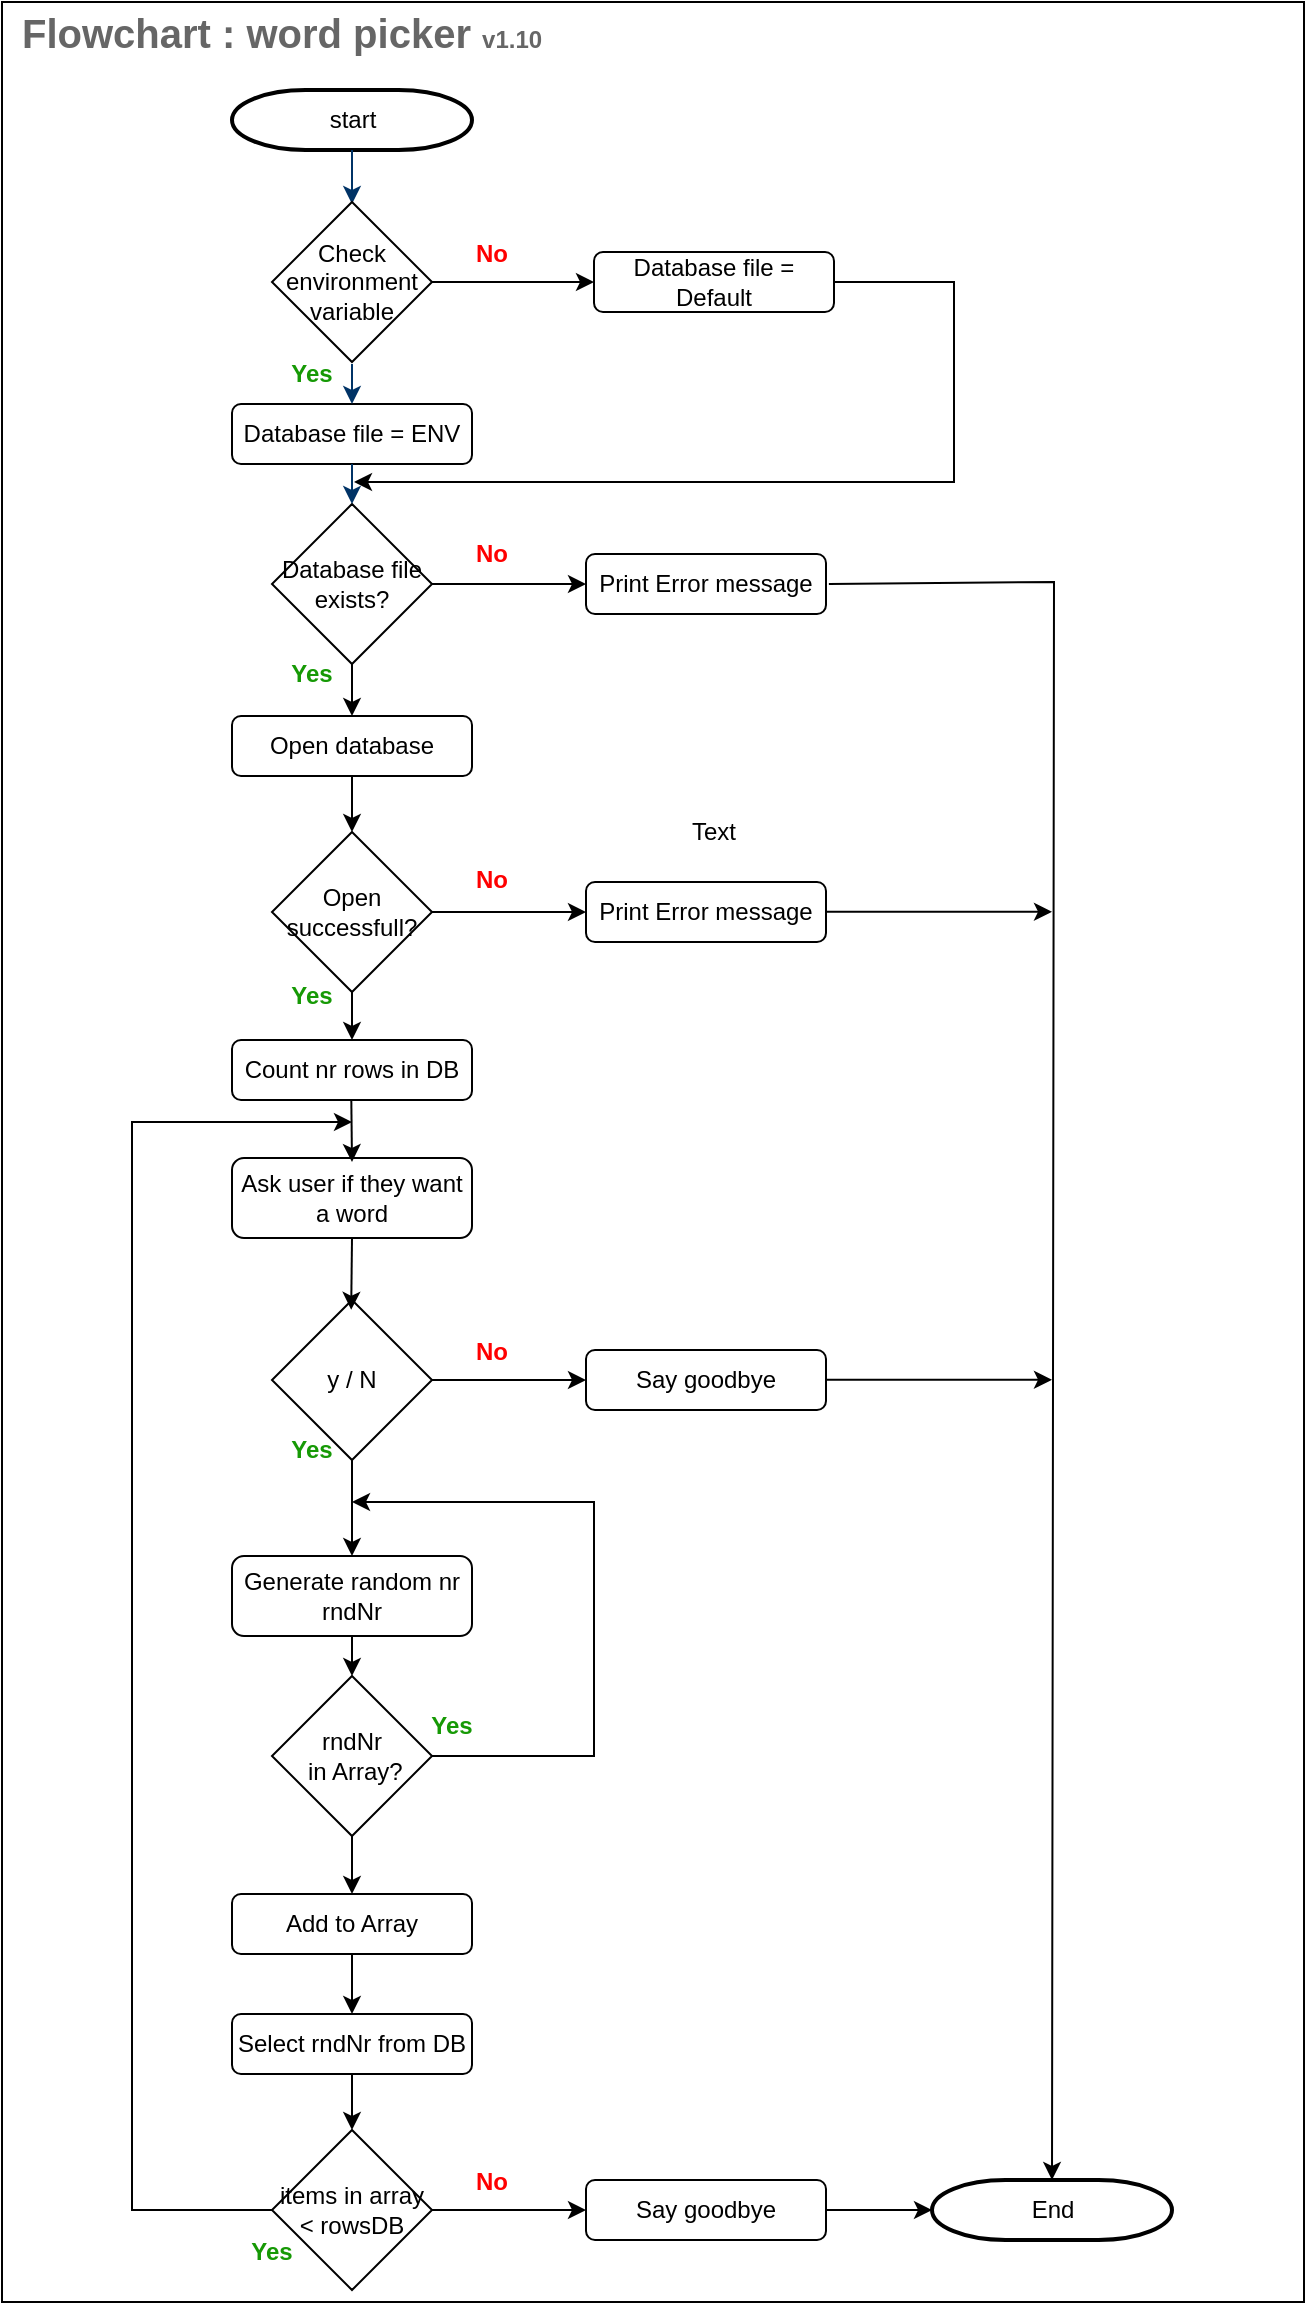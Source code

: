 <mxfile version="22.1.2" type="device">
  <diagram id="6a731a19-8d31-9384-78a2-239565b7b9f0" name="Page-1">
    <mxGraphModel dx="1182" dy="690" grid="1" gridSize="10" guides="1" tooltips="1" connect="1" arrows="1" fold="1" page="1" pageScale="1" pageWidth="827" pageHeight="1169" background="none" math="0" shadow="0">
      <root>
        <mxCell id="0" />
        <mxCell id="1" parent="0" />
        <mxCell id="4j2DN5LJYeAY7rgg3D23-122" value="" style="rounded=0;whiteSpace=wrap;html=1;" parent="1" vertex="1">
          <mxGeometry x="104" y="10" width="651" height="1150" as="geometry" />
        </mxCell>
        <mxCell id="2" value="start" style="shape=mxgraph.flowchart.terminator;strokeWidth=2;gradientColor=none;gradientDirection=north;fontStyle=0;html=1;" parent="1" vertex="1">
          <mxGeometry x="219" y="54" width="120" height="30" as="geometry" />
        </mxCell>
        <mxCell id="7" style="fontStyle=1;strokeColor=#003366;strokeWidth=1;html=1;" parent="1" source="2" edge="1">
          <mxGeometry relative="1" as="geometry">
            <mxPoint x="279" y="111" as="targetPoint" />
          </mxGeometry>
        </mxCell>
        <mxCell id="4j2DN5LJYeAY7rgg3D23-55" value="Check environment variable" style="rhombus;whiteSpace=wrap;html=1;" parent="1" vertex="1">
          <mxGeometry x="239" y="110" width="80" height="80" as="geometry" />
        </mxCell>
        <mxCell id="4j2DN5LJYeAY7rgg3D23-58" value="Database file exists?" style="rhombus;whiteSpace=wrap;html=1;" parent="1" vertex="1">
          <mxGeometry x="239" y="261" width="80" height="80" as="geometry" />
        </mxCell>
        <mxCell id="4j2DN5LJYeAY7rgg3D23-62" value="Open successfull?" style="rhombus;whiteSpace=wrap;html=1;" parent="1" vertex="1">
          <mxGeometry x="239" y="425" width="80" height="80" as="geometry" />
        </mxCell>
        <mxCell id="4j2DN5LJYeAY7rgg3D23-64" value="Count nr rows in DB" style="rounded=1;whiteSpace=wrap;html=1;" parent="1" vertex="1">
          <mxGeometry x="219" y="529" width="120" height="30" as="geometry" />
        </mxCell>
        <mxCell id="4j2DN5LJYeAY7rgg3D23-66" value="Generate random nr&lt;br&gt;rndNr" style="rounded=1;whiteSpace=wrap;html=1;" parent="1" vertex="1">
          <mxGeometry x="219" y="787" width="120" height="40" as="geometry" />
        </mxCell>
        <mxCell id="4j2DN5LJYeAY7rgg3D23-67" value="rndNr&lt;br&gt;&amp;nbsp;in Array?" style="rhombus;whiteSpace=wrap;html=1;" parent="1" vertex="1">
          <mxGeometry x="239" y="847" width="80" height="80" as="geometry" />
        </mxCell>
        <mxCell id="4j2DN5LJYeAY7rgg3D23-68" value="Add to Array" style="rounded=1;whiteSpace=wrap;html=1;" parent="1" vertex="1">
          <mxGeometry x="219" y="956" width="120" height="30" as="geometry" />
        </mxCell>
        <mxCell id="4j2DN5LJYeAY7rgg3D23-69" value="Select rndNr from DB" style="rounded=1;whiteSpace=wrap;html=1;" parent="1" vertex="1">
          <mxGeometry x="219" y="1016" width="120" height="30" as="geometry" />
        </mxCell>
        <mxCell id="4j2DN5LJYeAY7rgg3D23-70" value="Ask user if they want a word" style="rounded=1;whiteSpace=wrap;html=1;" parent="1" vertex="1">
          <mxGeometry x="219" y="588" width="120" height="40" as="geometry" />
        </mxCell>
        <mxCell id="4j2DN5LJYeAY7rgg3D23-71" value="y / N" style="rhombus;whiteSpace=wrap;html=1;" parent="1" vertex="1">
          <mxGeometry x="239" y="659" width="80" height="80" as="geometry" />
        </mxCell>
        <mxCell id="4j2DN5LJYeAY7rgg3D23-72" value="items in array &amp;lt; rowsDB" style="rhombus;whiteSpace=wrap;html=1;" parent="1" vertex="1">
          <mxGeometry x="239" y="1074" width="80" height="80" as="geometry" />
        </mxCell>
        <mxCell id="4j2DN5LJYeAY7rgg3D23-73" value="Open database" style="rounded=1;whiteSpace=wrap;html=1;" parent="1" vertex="1">
          <mxGeometry x="219" y="367" width="120" height="30" as="geometry" />
        </mxCell>
        <mxCell id="4j2DN5LJYeAY7rgg3D23-74" value="Database file = ENV" style="rounded=1;whiteSpace=wrap;html=1;" parent="1" vertex="1">
          <mxGeometry x="219" y="211" width="120" height="30" as="geometry" />
        </mxCell>
        <mxCell id="4j2DN5LJYeAY7rgg3D23-75" value="Database file = Default" style="rounded=1;whiteSpace=wrap;html=1;" parent="1" vertex="1">
          <mxGeometry x="400" y="135" width="120" height="30" as="geometry" />
        </mxCell>
        <mxCell id="4j2DN5LJYeAY7rgg3D23-77" value="Say goodbye" style="rounded=1;whiteSpace=wrap;html=1;" parent="1" vertex="1">
          <mxGeometry x="396" y="684" width="120" height="30" as="geometry" />
        </mxCell>
        <mxCell id="4j2DN5LJYeAY7rgg3D23-78" value="Print Error message" style="rounded=1;whiteSpace=wrap;html=1;" parent="1" vertex="1">
          <mxGeometry x="396" y="286" width="120" height="30" as="geometry" />
        </mxCell>
        <mxCell id="4j2DN5LJYeAY7rgg3D23-79" value="Print Error message" style="rounded=1;whiteSpace=wrap;html=1;" parent="1" vertex="1">
          <mxGeometry x="396" y="450" width="120" height="30" as="geometry" />
        </mxCell>
        <mxCell id="4j2DN5LJYeAY7rgg3D23-80" value="" style="endArrow=classic;html=1;rounded=0;exitX=0.5;exitY=1;exitDx=0;exitDy=0;entryX=0.5;entryY=0;entryDx=0;entryDy=0;" parent="1" source="4j2DN5LJYeAY7rgg3D23-58" target="4j2DN5LJYeAY7rgg3D23-73" edge="1">
          <mxGeometry width="50" height="50" relative="1" as="geometry">
            <mxPoint x="689" y="430" as="sourcePoint" />
            <mxPoint x="739" y="380" as="targetPoint" />
          </mxGeometry>
        </mxCell>
        <mxCell id="4j2DN5LJYeAY7rgg3D23-81" value="" style="endArrow=classic;html=1;rounded=0;exitX=0.5;exitY=1;exitDx=0;exitDy=0;entryX=0.5;entryY=0;entryDx=0;entryDy=0;" parent="1" source="4j2DN5LJYeAY7rgg3D23-73" target="4j2DN5LJYeAY7rgg3D23-62" edge="1">
          <mxGeometry width="50" height="50" relative="1" as="geometry">
            <mxPoint x="289" y="340" as="sourcePoint" />
            <mxPoint x="289" y="380" as="targetPoint" />
          </mxGeometry>
        </mxCell>
        <mxCell id="4j2DN5LJYeAY7rgg3D23-82" value="" style="endArrow=classic;html=1;rounded=0;exitX=0.5;exitY=1;exitDx=0;exitDy=0;entryX=0.5;entryY=0;entryDx=0;entryDy=0;" parent="1" source="4j2DN5LJYeAY7rgg3D23-62" target="4j2DN5LJYeAY7rgg3D23-64" edge="1">
          <mxGeometry width="50" height="50" relative="1" as="geometry">
            <mxPoint x="299" y="350" as="sourcePoint" />
            <mxPoint x="299" y="390" as="targetPoint" />
          </mxGeometry>
        </mxCell>
        <mxCell id="4j2DN5LJYeAY7rgg3D23-83" value="" style="endArrow=classic;html=1;rounded=0;exitX=0.5;exitY=1;exitDx=0;exitDy=0;" parent="1" edge="1">
          <mxGeometry width="50" height="50" relative="1" as="geometry">
            <mxPoint x="278.66" y="559" as="sourcePoint" />
            <mxPoint x="279" y="590" as="targetPoint" />
          </mxGeometry>
        </mxCell>
        <mxCell id="4j2DN5LJYeAY7rgg3D23-84" value="" style="endArrow=classic;html=1;rounded=0;exitX=0.5;exitY=1;exitDx=0;exitDy=0;entryX=0.495;entryY=0.061;entryDx=0;entryDy=0;entryPerimeter=0;" parent="1" source="4j2DN5LJYeAY7rgg3D23-70" target="4j2DN5LJYeAY7rgg3D23-71" edge="1">
          <mxGeometry width="50" height="50" relative="1" as="geometry">
            <mxPoint x="299" y="420" as="sourcePoint" />
            <mxPoint x="299" y="470" as="targetPoint" />
          </mxGeometry>
        </mxCell>
        <mxCell id="4j2DN5LJYeAY7rgg3D23-85" style="fontStyle=1;strokeColor=#003366;strokeWidth=1;html=1;entryX=0.5;entryY=0;entryDx=0;entryDy=0;" parent="1" target="4j2DN5LJYeAY7rgg3D23-74" edge="1">
          <mxGeometry relative="1" as="geometry">
            <mxPoint x="279" y="191" as="sourcePoint" />
            <mxPoint x="289" y="121" as="targetPoint" />
          </mxGeometry>
        </mxCell>
        <mxCell id="4j2DN5LJYeAY7rgg3D23-86" style="fontStyle=1;strokeColor=#003366;strokeWidth=1;html=1;exitX=0.5;exitY=1;exitDx=0;exitDy=0;" parent="1" source="4j2DN5LJYeAY7rgg3D23-74" target="4j2DN5LJYeAY7rgg3D23-58" edge="1">
          <mxGeometry relative="1" as="geometry">
            <mxPoint x="349" y="220" as="sourcePoint" />
            <mxPoint x="349" y="260" as="targetPoint" />
          </mxGeometry>
        </mxCell>
        <mxCell id="4j2DN5LJYeAY7rgg3D23-88" value="" style="endArrow=classic;html=1;rounded=0;entryX=0.5;entryY=0;entryDx=0;entryDy=0;" parent="1" target="4j2DN5LJYeAY7rgg3D23-66" edge="1">
          <mxGeometry width="50" height="50" relative="1" as="geometry">
            <mxPoint x="279" y="739" as="sourcePoint" />
            <mxPoint x="279" y="759" as="targetPoint" />
          </mxGeometry>
        </mxCell>
        <mxCell id="4j2DN5LJYeAY7rgg3D23-89" value="" style="endArrow=classic;html=1;rounded=0;exitX=1;exitY=0.5;exitDx=0;exitDy=0;entryX=0;entryY=0.5;entryDx=0;entryDy=0;" parent="1" source="4j2DN5LJYeAY7rgg3D23-62" target="4j2DN5LJYeAY7rgg3D23-79" edge="1">
          <mxGeometry width="50" height="50" relative="1" as="geometry">
            <mxPoint x="298.66" y="580" as="sourcePoint" />
            <mxPoint x="299" y="625" as="targetPoint" />
          </mxGeometry>
        </mxCell>
        <mxCell id="4j2DN5LJYeAY7rgg3D23-90" value="" style="endArrow=classic;html=1;rounded=0;exitX=1;exitY=0.5;exitDx=0;exitDy=0;entryX=0;entryY=0.5;entryDx=0;entryDy=0;" parent="1" source="4j2DN5LJYeAY7rgg3D23-71" target="4j2DN5LJYeAY7rgg3D23-77" edge="1">
          <mxGeometry width="50" height="50" relative="1" as="geometry">
            <mxPoint x="329" y="459" as="sourcePoint" />
            <mxPoint x="372" y="459" as="targetPoint" />
          </mxGeometry>
        </mxCell>
        <mxCell id="4j2DN5LJYeAY7rgg3D23-91" value="" style="endArrow=classic;html=1;rounded=0;exitX=0.5;exitY=1;exitDx=0;exitDy=0;entryX=0.5;entryY=0;entryDx=0;entryDy=0;" parent="1" source="4j2DN5LJYeAY7rgg3D23-66" target="4j2DN5LJYeAY7rgg3D23-67" edge="1">
          <mxGeometry width="50" height="50" relative="1" as="geometry">
            <mxPoint x="399" y="897" as="sourcePoint" />
            <mxPoint x="449" y="847" as="targetPoint" />
          </mxGeometry>
        </mxCell>
        <mxCell id="4j2DN5LJYeAY7rgg3D23-92" value="" style="endArrow=classic;html=1;rounded=0;exitX=0.5;exitY=1;exitDx=0;exitDy=0;entryX=0.5;entryY=0;entryDx=0;entryDy=0;" parent="1" source="4j2DN5LJYeAY7rgg3D23-67" target="4j2DN5LJYeAY7rgg3D23-68" edge="1">
          <mxGeometry width="50" height="50" relative="1" as="geometry">
            <mxPoint x="399" y="910" as="sourcePoint" />
            <mxPoint x="449" y="860" as="targetPoint" />
          </mxGeometry>
        </mxCell>
        <mxCell id="4j2DN5LJYeAY7rgg3D23-93" value="" style="endArrow=classic;html=1;rounded=0;exitX=0.5;exitY=1;exitDx=0;exitDy=0;entryX=0.5;entryY=0;entryDx=0;entryDy=0;" parent="1" source="4j2DN5LJYeAY7rgg3D23-68" target="4j2DN5LJYeAY7rgg3D23-69" edge="1">
          <mxGeometry width="50" height="50" relative="1" as="geometry">
            <mxPoint x="399" y="910" as="sourcePoint" />
            <mxPoint x="449" y="860" as="targetPoint" />
          </mxGeometry>
        </mxCell>
        <mxCell id="4j2DN5LJYeAY7rgg3D23-94" value="" style="endArrow=classic;html=1;rounded=0;exitX=0.5;exitY=1;exitDx=0;exitDy=0;entryX=0.5;entryY=0;entryDx=0;entryDy=0;" parent="1" source="4j2DN5LJYeAY7rgg3D23-69" target="4j2DN5LJYeAY7rgg3D23-72" edge="1">
          <mxGeometry width="50" height="50" relative="1" as="geometry">
            <mxPoint x="399" y="910" as="sourcePoint" />
            <mxPoint x="449" y="860" as="targetPoint" />
          </mxGeometry>
        </mxCell>
        <mxCell id="4j2DN5LJYeAY7rgg3D23-95" value="" style="endArrow=classic;html=1;rounded=0;exitX=0;exitY=0.5;exitDx=0;exitDy=0;" parent="1" source="4j2DN5LJYeAY7rgg3D23-72" edge="1">
          <mxGeometry width="50" height="50" relative="1" as="geometry">
            <mxPoint x="399" y="1050" as="sourcePoint" />
            <mxPoint x="279" y="570" as="targetPoint" />
            <Array as="points">
              <mxPoint x="169" y="1114" />
              <mxPoint x="169" y="700" />
              <mxPoint x="169" y="570" />
            </Array>
          </mxGeometry>
        </mxCell>
        <mxCell id="4j2DN5LJYeAY7rgg3D23-96" value="" style="endArrow=classic;html=1;rounded=0;exitX=1;exitY=0.5;exitDx=0;exitDy=0;" parent="1" source="4j2DN5LJYeAY7rgg3D23-67" edge="1">
          <mxGeometry width="50" height="50" relative="1" as="geometry">
            <mxPoint x="319" y="870" as="sourcePoint" />
            <mxPoint x="279" y="760" as="targetPoint" />
            <Array as="points">
              <mxPoint x="400" y="887" />
              <mxPoint x="400" y="760" />
              <mxPoint x="369" y="760" />
            </Array>
          </mxGeometry>
        </mxCell>
        <mxCell id="4j2DN5LJYeAY7rgg3D23-97" value="Say goodbye" style="rounded=1;whiteSpace=wrap;html=1;" parent="1" vertex="1">
          <mxGeometry x="396" y="1099" width="120" height="30" as="geometry" />
        </mxCell>
        <mxCell id="4j2DN5LJYeAY7rgg3D23-98" value="" style="endArrow=classic;html=1;rounded=0;exitX=1;exitY=0.5;exitDx=0;exitDy=0;entryX=0;entryY=0.5;entryDx=0;entryDy=0;" parent="1" source="4j2DN5LJYeAY7rgg3D23-72" target="4j2DN5LJYeAY7rgg3D23-97" edge="1">
          <mxGeometry width="50" height="50" relative="1" as="geometry">
            <mxPoint x="319" y="1120" as="sourcePoint" />
            <mxPoint x="372" y="880" as="targetPoint" />
          </mxGeometry>
        </mxCell>
        <mxCell id="4j2DN5LJYeAY7rgg3D23-99" value="" style="endArrow=classic;html=1;rounded=0;exitX=1;exitY=0.5;exitDx=0;exitDy=0;entryX=0;entryY=0.5;entryDx=0;entryDy=0;" parent="1" source="4j2DN5LJYeAY7rgg3D23-58" target="4j2DN5LJYeAY7rgg3D23-78" edge="1">
          <mxGeometry width="50" height="50" relative="1" as="geometry">
            <mxPoint x="329" y="494" as="sourcePoint" />
            <mxPoint x="372" y="494" as="targetPoint" />
          </mxGeometry>
        </mxCell>
        <mxCell id="4j2DN5LJYeAY7rgg3D23-100" value="" style="endArrow=classic;html=1;rounded=0;entryX=0;entryY=0.5;entryDx=0;entryDy=0;exitX=1;exitY=0.5;exitDx=0;exitDy=0;" parent="1" source="4j2DN5LJYeAY7rgg3D23-55" target="4j2DN5LJYeAY7rgg3D23-75" edge="1">
          <mxGeometry width="50" height="50" relative="1" as="geometry">
            <mxPoint x="318" y="148" as="sourcePoint" />
            <mxPoint x="406" y="321" as="targetPoint" />
          </mxGeometry>
        </mxCell>
        <mxCell id="4j2DN5LJYeAY7rgg3D23-101" value="End" style="shape=mxgraph.flowchart.terminator;strokeWidth=2;gradientColor=none;gradientDirection=north;fontStyle=0;html=1;" parent="1" vertex="1">
          <mxGeometry x="569" y="1099" width="120" height="30" as="geometry" />
        </mxCell>
        <mxCell id="4j2DN5LJYeAY7rgg3D23-102" value="&lt;b&gt;Yes&lt;/b&gt;" style="text;html=1;strokeColor=none;fillColor=none;align=center;verticalAlign=middle;whiteSpace=wrap;rounded=0;fontColor=#169905;" parent="1" vertex="1">
          <mxGeometry x="229" y="181" width="60" height="30" as="geometry" />
        </mxCell>
        <mxCell id="4j2DN5LJYeAY7rgg3D23-103" value="&lt;b&gt;Yes&lt;/b&gt;" style="text;html=1;strokeColor=none;fillColor=none;align=center;verticalAlign=middle;whiteSpace=wrap;rounded=0;fontColor=#169905;" parent="1" vertex="1">
          <mxGeometry x="229" y="331" width="60" height="30" as="geometry" />
        </mxCell>
        <mxCell id="4j2DN5LJYeAY7rgg3D23-104" value="&lt;b&gt;Yes&lt;/b&gt;" style="text;html=1;strokeColor=none;fillColor=none;align=center;verticalAlign=middle;whiteSpace=wrap;rounded=0;fontColor=#169905;" parent="1" vertex="1">
          <mxGeometry x="229" y="492" width="60" height="30" as="geometry" />
        </mxCell>
        <mxCell id="4j2DN5LJYeAY7rgg3D23-105" value="&lt;b&gt;Yes&lt;/b&gt;" style="text;html=1;strokeColor=none;fillColor=none;align=center;verticalAlign=middle;whiteSpace=wrap;rounded=0;fontColor=#169905;" parent="1" vertex="1">
          <mxGeometry x="229" y="719" width="60" height="30" as="geometry" />
        </mxCell>
        <mxCell id="4j2DN5LJYeAY7rgg3D23-106" value="&lt;b&gt;Yes&lt;/b&gt;" style="text;html=1;strokeColor=none;fillColor=none;align=center;verticalAlign=middle;whiteSpace=wrap;rounded=0;fontColor=#169905;" parent="1" vertex="1">
          <mxGeometry x="299" y="857" width="60" height="30" as="geometry" />
        </mxCell>
        <mxCell id="4j2DN5LJYeAY7rgg3D23-107" value="&lt;b&gt;Yes&lt;/b&gt;" style="text;html=1;strokeColor=none;fillColor=none;align=center;verticalAlign=middle;whiteSpace=wrap;rounded=0;fontColor=#169905;" parent="1" vertex="1">
          <mxGeometry x="209" y="1120" width="60" height="30" as="geometry" />
        </mxCell>
        <mxCell id="4j2DN5LJYeAY7rgg3D23-108" value="" style="endArrow=classic;html=1;rounded=0;exitX=1;exitY=0.5;exitDx=0;exitDy=0;entryX=0;entryY=0.5;entryDx=0;entryDy=0;entryPerimeter=0;" parent="1" source="4j2DN5LJYeAY7rgg3D23-97" target="4j2DN5LJYeAY7rgg3D23-101" edge="1">
          <mxGeometry width="50" height="50" relative="1" as="geometry">
            <mxPoint x="329" y="1130" as="sourcePoint" />
            <mxPoint x="406" y="1130" as="targetPoint" />
          </mxGeometry>
        </mxCell>
        <mxCell id="4j2DN5LJYeAY7rgg3D23-111" value="&lt;b&gt;&lt;font color=&quot;#ff0000&quot;&gt;No&lt;/font&gt;&lt;/b&gt;" style="text;html=1;strokeColor=none;fillColor=none;align=center;verticalAlign=middle;whiteSpace=wrap;rounded=0;fontColor=#169905;" parent="1" vertex="1">
          <mxGeometry x="319" y="121" width="60" height="30" as="geometry" />
        </mxCell>
        <mxCell id="4j2DN5LJYeAY7rgg3D23-112" value="&lt;b&gt;&lt;font color=&quot;#ff0000&quot;&gt;No&lt;/font&gt;&lt;/b&gt;" style="text;html=1;strokeColor=none;fillColor=none;align=center;verticalAlign=middle;whiteSpace=wrap;rounded=0;fontColor=#169905;" parent="1" vertex="1">
          <mxGeometry x="319" y="271" width="60" height="30" as="geometry" />
        </mxCell>
        <mxCell id="4j2DN5LJYeAY7rgg3D23-113" value="&lt;b&gt;&lt;font color=&quot;#ff0000&quot;&gt;No&lt;/font&gt;&lt;/b&gt;" style="text;html=1;strokeColor=none;fillColor=none;align=center;verticalAlign=middle;whiteSpace=wrap;rounded=0;fontColor=#169905;" parent="1" vertex="1">
          <mxGeometry x="319" y="434" width="60" height="30" as="geometry" />
        </mxCell>
        <mxCell id="4j2DN5LJYeAY7rgg3D23-114" value="&lt;b&gt;&lt;font color=&quot;#ff0000&quot;&gt;No&lt;/font&gt;&lt;/b&gt;" style="text;html=1;strokeColor=none;fillColor=none;align=center;verticalAlign=middle;whiteSpace=wrap;rounded=0;fontColor=#169905;" parent="1" vertex="1">
          <mxGeometry x="319" y="670" width="60" height="30" as="geometry" />
        </mxCell>
        <mxCell id="4j2DN5LJYeAY7rgg3D23-115" value="&lt;b&gt;&lt;font color=&quot;#ff0000&quot;&gt;No&lt;/font&gt;&lt;/b&gt;" style="text;html=1;strokeColor=none;fillColor=none;align=center;verticalAlign=middle;whiteSpace=wrap;rounded=0;fontColor=#169905;" parent="1" vertex="1">
          <mxGeometry x="319" y="1085" width="60" height="30" as="geometry" />
        </mxCell>
        <mxCell id="4j2DN5LJYeAY7rgg3D23-116" value="" style="endArrow=classic;html=1;rounded=0;exitX=1.012;exitY=0.501;exitDx=0;exitDy=0;exitPerimeter=0;entryX=0.5;entryY=0;entryDx=0;entryDy=0;entryPerimeter=0;" parent="1" source="4j2DN5LJYeAY7rgg3D23-78" edge="1" target="4j2DN5LJYeAY7rgg3D23-101">
          <mxGeometry width="50" height="50" relative="1" as="geometry">
            <mxPoint x="520" y="301" as="sourcePoint" />
            <mxPoint x="630" y="301" as="targetPoint" />
            <Array as="points">
              <mxPoint x="630" y="300" />
            </Array>
          </mxGeometry>
        </mxCell>
        <mxCell id="4j2DN5LJYeAY7rgg3D23-117" value="" style="endArrow=classic;html=1;rounded=0;exitX=1.012;exitY=0.501;exitDx=0;exitDy=0;exitPerimeter=0;" parent="1" edge="1">
          <mxGeometry width="50" height="50" relative="1" as="geometry">
            <mxPoint x="516" y="464.9" as="sourcePoint" />
            <mxPoint x="629" y="464.9" as="targetPoint" />
          </mxGeometry>
        </mxCell>
        <mxCell id="4j2DN5LJYeAY7rgg3D23-118" value="" style="endArrow=classic;html=1;rounded=0;exitX=1.012;exitY=0.501;exitDx=0;exitDy=0;exitPerimeter=0;" parent="1" edge="1">
          <mxGeometry width="50" height="50" relative="1" as="geometry">
            <mxPoint x="516" y="698.9" as="sourcePoint" />
            <mxPoint x="629" y="698.9" as="targetPoint" />
          </mxGeometry>
        </mxCell>
        <mxCell id="4j2DN5LJYeAY7rgg3D23-119" value="Text" style="text;html=1;strokeColor=none;fillColor=none;align=center;verticalAlign=middle;whiteSpace=wrap;rounded=0;" parent="1" vertex="1">
          <mxGeometry x="430" y="410" width="60" height="30" as="geometry" />
        </mxCell>
        <mxCell id="4j2DN5LJYeAY7rgg3D23-121" value="&lt;b&gt;&lt;font color=&quot;#666666&quot; style=&quot;font-size: 20px;&quot;&gt;Flowchart : word picker &lt;/font&gt;&lt;font color=&quot;#666666&quot; style=&quot;font-size: 12px;&quot;&gt;v1.10&lt;/font&gt;&lt;/b&gt;" style="text;html=1;strokeColor=none;fillColor=none;align=left;verticalAlign=middle;whiteSpace=wrap;rounded=0;" parent="1" vertex="1">
          <mxGeometry x="112" y="10" width="610" height="30" as="geometry" />
        </mxCell>
        <mxCell id="Ua78Eb3VeGXmNPy1yxM7-8" value="" style="endArrow=classic;html=1;rounded=0;exitX=1;exitY=0.5;exitDx=0;exitDy=0;" edge="1" parent="1" source="4j2DN5LJYeAY7rgg3D23-75">
          <mxGeometry width="50" height="50" relative="1" as="geometry">
            <mxPoint x="480" y="261" as="sourcePoint" />
            <mxPoint x="280" y="250" as="targetPoint" />
            <Array as="points">
              <mxPoint x="580" y="150" />
              <mxPoint x="580" y="250" />
            </Array>
          </mxGeometry>
        </mxCell>
      </root>
    </mxGraphModel>
  </diagram>
</mxfile>

